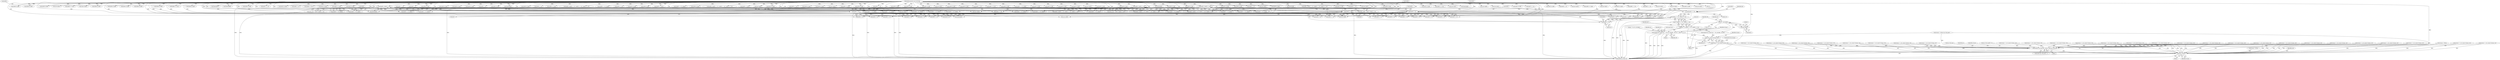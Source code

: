digraph "0_radare2_f41e941341e44aa86edd4483c4487ec09a074257@API" {
"1000648" [label="(Call,snprintf (str, sizeof (str), \" v%i:v%i, 0x%08x\", vA, vA + 1, vB))"];
"1000619" [label="(Call,vA = (int) buf[1])"];
"1000621" [label="(Call,(int) buf[1])"];
"1000125" [label="(MethodParameterIn,const ut8 *buf)"];
"1000626" [label="(Call,vB = 0 | (buf[2] << 16) | (buf[3] << 24))"];
"1000628" [label="(Call,0 | (buf[2] << 16) | (buf[3] << 24))"];
"1000630" [label="(Call,(buf[2] << 16) | (buf[3] << 24))"];
"1000631" [label="(Call,buf[2] << 16)"];
"1000238" [label="(Call,buf[2] | (buf[3] << 8))"];
"1000242" [label="(Call,buf[3] << 8)"];
"1000179" [label="(Call,buf[2] | (buf[3] << 8))"];
"1000183" [label="(Call,buf[3] << 8)"];
"1000276" [label="(Call,buf[2] | (buf[3] << 8))"];
"1000280" [label="(Call,buf[3] << 8)"];
"1000636" [label="(Call,buf[3] << 24)"];
"1000669" [label="(Call,r_str_concat (strasm, str))"];
"1000667" [label="(Call,strasm = r_str_concat (strasm, str))"];
"1002026" [label="(Call,strncpy (op->buf_asm, strasm, sizeof (op->buf_asm) - 1))"];
"1002088" [label="(Call,free (strasm))"];
"1001284" [label="(Call,buf[4] & 0xf0)"];
"1001296" [label="(Call,buf[5] & 0xf0)"];
"1001564" [label="(Call,buf[3] << 8)"];
"1000242" [label="(Call,buf[3] << 8)"];
"1001867" [label="(Call,buf[4] & 0xf0)"];
"1001700" [label="(Call,(int) buf[1])"];
"1001728" [label="(Call,buf[0] == 0x25)"];
"1000243" [label="(Call,buf[3])"];
"1000862" [label="(Call,(char) buf[1])"];
"1001256" [label="(Call,buf[4] & 0x0f)"];
"1000930" [label="(Call,buf[3] << 8)"];
"1001098" [label="(Call,buf[5] & 0x0f)"];
"1000652" [label="(Literal,\" v%i:v%i, 0x%08x\")"];
"1002027" [label="(Call,op->buf_asm)"];
"1000498" [label="(Call,buf[1] & 0x0f)"];
"1000277" [label="(Call,buf[2])"];
"1000671" [label="(Identifier,str)"];
"1001120" [label="(Call,buf[5] & 0x0f)"];
"1002025" [label="(Block,)"];
"1001040" [label="(Call,buf[3] << 8)"];
"1001333" [label="(Call,(buf[3] << 8) | buf[2])"];
"1001334" [label="(Call,buf[3] << 8)"];
"1001918" [label="(Call,buf[4] & 0xf0)"];
"1000636" [label="(Call,buf[3] << 24)"];
"1000839" [label="(Call,buf[3] << 8)"];
"1001371" [label="(Call,buf[0] == 0x1c)"];
"1001459" [label="(Call,(buf[3]<<8) | buf[2])"];
"1001069" [label="(Call,buf[4] & 0x0f)"];
"1001214" [label="(Call,buf[3] << 8)"];
"1002092" [label="(MethodReturn,static int)"];
"1000724" [label="(Call,(llint)buf[7])"];
"1001667" [label="(Call,buf[2] << 24)"];
"1000732" [label="(Call,(llint)buf[8])"];
"1001563" [label="(Call,(buf[3] << 8) | buf[2])"];
"1001873" [label="(Call,buf[5] & 0x0f)"];
"1001510" [label="(Call,(buf[3] << 8) | buf[2])"];
"1000635" [label="(Literal,16)"];
"1000304" [label="(Call,buf[7] << 24)"];
"1000905" [label="(Call,buf[3] << 8 | buf[2])"];
"1001443" [label="(Call,buf[1] & 0x0f)"];
"1001175" [label="(Call,buf[5] << 8)"];
"1000867" [label="(Call,strasm = r_str_concat (strasm, str))"];
"1000982" [label="(Call,strasm = r_str_concat (strasm, str))"];
"1000587" [label="(Call,buf[0] == 0x17)"];
"1000822" [label="(Call,buf[1] & 0x0f)"];
"1000946" [label="(Call,strasm = r_str_concat (strasm, str))"];
"1000179" [label="(Call,buf[2] | (buf[3] << 8))"];
"1001952" [label="(Call,buf[0] == 0x24)"];
"1000647" [label="(Block,)"];
"1001810" [label="(Call,buf[1] & 0xf0)"];
"1000447" [label="(Call,buf[3] << 8)"];
"1000669" [label="(Call,r_str_concat (strasm, str))"];
"1000906" [label="(Call,buf[3] << 8)"];
"1000887" [label="(Call,strasm = r_str_concat (strasm, str))"];
"1000581" [label="(Call,buf[5] << 24)"];
"1000236" [label="(Call,array_size = buf[2] | (buf[3] << 8))"];
"1001656" [label="(Call,buf[4] << 8)"];
"1001895" [label="(Call,buf[5] & 0x0f)"];
"1000685" [label="(Call,(llint)buf[2])"];
"1001245" [label="(Call,buf[4] & 0xf0)"];
"1001268" [label="(Call,buf[5] & 0x0f)"];
"1001239" [label="(Call,buf[4] & 0x0f)"];
"1001719" [label="(Call,buf[5] << 8)"];
"1001434" [label="(Call,strasm = r_str_concat (strasm, str))"];
"1000637" [label="(Call,buf[3])"];
"1001451" [label="(Call,buf[1] & 0xf0)"];
"1000649" [label="(Identifier,str)"];
"1000700" [label="(Call,(llint)buf[4])"];
"1000177" [label="(Call,array_size = buf[2] | (buf[3] << 8))"];
"1000446" [label="(Call,(buf[3] << 8) | buf[2])"];
"1002089" [label="(Identifier,strasm)"];
"1001844" [label="(Call,buf[4] & 0x0f)"];
"1001021" [label="(Call,strasm = r_str_concat (strasm, str))"];
"1001633" [label="(Call,strasm = r_str_concat (strasm, str))"];
"1000653" [label="(Identifier,vA)"];
"1000458" [label="(Call,buf[5] << 8)"];
"1001460" [label="(Call,buf[3]<<8)"];
"1001377" [label="(Call,buf[0] == 0x1f)"];
"1000340" [label="(Call,strasm = NULL)"];
"1001651" [label="(Call,buf[5] | (buf[4] << 8) | (buf[3] << 16) | (buf[2] << 24))"];
"1000626" [label="(Call,vB = 0 | (buf[2] << 16) | (buf[3] << 24))"];
"1000650" [label="(Call,sizeof (str))"];
"1000457" [label="(Call,(buf[5] << 8) | buf[4])"];
"1000672" [label="(ControlStructure,break;)"];
"1001011" [label="(Call,buf[4] << 16)"];
"1000631" [label="(Call,buf[2] << 16)"];
"1000955" [label="(Call,buf[1] & 0x0f)"];
"1001092" [label="(Call,buf[4] & 0xf0)"];
"1000853" [label="(Call,strasm = r_str_concat (strasm, str))"];
"1000489" [label="(Call,strasm = r_str_concat (strasm, str))"];
"1002040" [label="(Identifier,op)"];
"1001798" [label="(Call,strasm = r_str_concat (strasm, str))"];
"1001579" [label="(Call,buf[0] == 0x23)"];
"1001494" [label="(Call,strasm = r_str_concat (strasm, str))"];
"1000423" [label="(Call,(buf[3] << 8) | buf[2])"];
"1000925" [label="(Call,buf[2] | (buf[3] << 8) | (buf[4] << 16) | (buf[5] << 24))"];
"1000407" [label="(Call,strasm = r_str_concat (strasm, str))"];
"1000619" [label="(Call,vA = (int) buf[1])"];
"1001174" [label="(Call,(buf[5] << 8) | buf[4])"];
"1001912" [label="(Call,buf[4] & 0x0f)"];
"1000288" [label="(Call,buf[4] | (buf[5] << 8) | (buf[6] << 16) | (buf[7] << 24))"];
"1000642" [label="(Call,buf[0] == 0x19)"];
"1000644" [label="(Identifier,buf)"];
"1000558" [label="(Call,(int) buf[1])"];
"1000830" [label="(Call,buf[1] & 0xf0)"];
"1001662" [label="(Call,buf[3] << 16)"];
"1000670" [label="(Identifier,strasm)"];
"1000802" [label="(Call,(int) buf[3])"];
"1000941" [label="(Call,buf[5] << 24)"];
"1001889" [label="(Call,buf[4] & 0xf0)"];
"1001924" [label="(Call,buf[5] & 0x0f)"];
"1000914" [label="(Call,strasm = r_str_concat (strasm, str))"];
"1002091" [label="(Identifier,size)"];
"1000648" [label="(Call,snprintf (str, sizeof (str), \" v%i:v%i, 0x%08x\", vA, vA + 1, vB))"];
"1001642" [label="(Call,(int) buf[1])"];
"1001574" [label="(Call,buf[0] == 0x20)"];
"1001108" [label="(Call,buf[4] & 0x0f)"];
"1000779" [label="(Call,strasm = r_str_concat (strasm, str))"];
"1000973" [label="(Call,buf[3] << 8 | buf[2])"];
"1000437" [label="(Call,strasm = r_str_concat (strasm, str))"];
"1000936" [label="(Call,buf[4] << 16)"];
"1001818" [label="(Call,(buf[3] << 8) | buf[2])"];
"1000281" [label="(Call,buf[3])"];
"1002030" [label="(Identifier,strasm)"];
"1001114" [label="(Call,buf[4] & 0xf0)"];
"1000813" [label="(Call,strasm = r_str_concat (strasm, str))"];
"1001193" [label="(Call,strasm = r_str_concat (strasm, str))"];
"1001163" [label="(Call,(buf[3] << 8) | buf[2])"];
"1000629" [label="(Literal,0)"];
"1000517" [label="(Call,strasm = r_str_concat (strasm, str))"];
"1001691" [label="(Call,strasm = r_str_concat (strasm, str))"];
"1000155" [label="(Call,op->buf_asm[0] = 0)"];
"1001262" [label="(Call,buf[4] & 0xf0)"];
"1000761" [label="(Call,(int) buf[2])"];
"1002017" [label="(Call,strasm = NULL)"];
"1000963" [label="(Call,buf[1] & 0xf0)"];
"1000535" [label="(Call,(buf[3] << 8) | buf[2])"];
"1002031" [label="(Call,sizeof (op->buf_asm) - 1)"];
"1001146" [label="(Call,strasm = r_str_concat (strasm, str))"];
"1000480" [label="(Call,(int) buf[1])"];
"1001278" [label="(Call,buf[4] & 0x0f)"];
"1000536" [label="(Call,buf[3] << 8)"];
"1001075" [label="(Call,buf[4] & 0xf0)"];
"1000299" [label="(Call,buf[6] << 16)"];
"1000621" [label="(Call,(int) buf[1])"];
"1000183" [label="(Call,buf[3] << 8)"];
"1000795" [label="(Call,(int) buf[2])"];
"1001382" [label="(Call,buf[0] == 0x22)"];
"1001229" [label="(Call,buf[4] & 0x0f)"];
"1001718" [label="(Call,(buf[5] << 8) | buf[4])"];
"1000549" [label="(Call,strasm = r_str_concat (strasm, str))"];
"1000127" [label="(Block,)"];
"1000623" [label="(Call,buf[1])"];
"1001205" [label="(Call,buf[1] & 0xf0)"];
"1001930" [label="(Call,buf[5] & 0xf0)"];
"1000692" [label="(Call,(llint)buf[3])"];
"1001883" [label="(Call,buf[4] & 0x0f)"];
"1001547" [label="(Call,buf[1] & 0x0f)"];
"1000896" [label="(Call,(int) buf[1])"];
"1000274" [label="(Call,elem_width = buf[2] | (buf[3] << 8))"];
"1000280" [label="(Call,buf[3] << 8)"];
"1001290" [label="(Call,buf[5] & 0x0f)"];
"1000974" [label="(Call,buf[3] << 8)"];
"1000768" [label="(Call,(int) buf[3])"];
"1000276" [label="(Call,buf[2] | (buf[3] << 8))"];
"1000657" [label="(Identifier,vB)"];
"1001086" [label="(Call,buf[4] & 0x0f)"];
"1001511" [label="(Call,buf[3] << 8)"];
"1000838" [label="(Call,(buf[3] << 8) | buf[2])"];
"1001317" [label="(Call,strasm = r_str_concat (strasm, str))"];
"1000708" [label="(Call,(llint)buf[5])"];
"1001850" [label="(Call,buf[4] & 0xf0)"];
"1000745" [label="(Call,strasm = r_str_concat (strasm, str))"];
"1000612" [label="(Call,strasm = r_str_concat (strasm, str))"];
"1001164" [label="(Call,buf[3] << 8)"];
"1000667" [label="(Call,strasm = r_str_concat (strasm, str))"];
"1001126" [label="(Call,buf[5] & 0xf0)"];
"1001708" [label="(Call,buf[3] << 8)"];
"1001819" [label="(Call,buf[3] << 8)"];
"1001538" [label="(Call,strasm = r_str_concat (strasm, str))"];
"1000388" [label="(Call,buf[1] & 0x0f)"];
"1001834" [label="(Call,buf[4] & 0x0f)"];
"1000382" [label="(Block,)"];
"1002026" [label="(Call,strncpy (op->buf_asm, strasm, sizeof (op->buf_asm) - 1))"];
"1000196" [label="(Call,buf[5] << 8)"];
"1002000" [label="(Call,strasm = r_str_concat (strasm, str))"];
"1000526" [label="(Call,(int) buf[1])"];
"1001059" [label="(Call,buf[4] & 0x0f)"];
"1000570" [label="(Call,buf[3] << 8)"];
"1000739" [label="(Call,(llint)buf[9])"];
"1000246" [label="(Literal,8)"];
"1000191" [label="(Call,buf[4] | (buf[5] << 8) | (buf[6] << 16) | (buf[7] << 24))"];
"1001555" [label="(Call,buf[1] & 0xf0)"];
"1000424" [label="(Call,buf[3] << 8)"];
"1000576" [label="(Call,buf[4] << 16)"];
"1000627" [label="(Identifier,vB)"];
"1000416" [label="(Call,(int) buf[1])"];
"1001861" [label="(Call,buf[4] & 0x0f)"];
"1000628" [label="(Call,0 | (buf[2] << 16) | (buf[3] << 24))"];
"1000180" [label="(Call,buf[2])"];
"1000660" [label="(Call,snprintf (str, sizeof (str), \" v%i, 0x%08x\", vA, vB))"];
"1000565" [label="(Call,buf[2] | (buf[3] << 8) | (buf[4] << 16) | (buf[5] << 24))"];
"1001032" [label="(Call,buf[1] & 0x0f)"];
"1001343" [label="(Call,buf[0] == 0x1a)"];
"1000284" [label="(Literal,8)"];
"1001156" [label="(Call,(int) buf[1])"];
"1000184" [label="(Call,buf[3])"];
"1000471" [label="(Call,strasm = r_str_concat (strasm, str))"];
"1000716" [label="(Call,(llint)buf[6])"];
"1001005" [label="(Call,buf[3] << 8)"];
"1000138" [label="(Call,(int) buf[0])"];
"1000754" [label="(Call,(int) buf[1])"];
"1000879" [label="(Call,buf[3] << 8)"];
"1000396" [label="(Call,buf[1] & 0xf0)"];
"1000207" [label="(Call,buf[7] << 24)"];
"1000878" [label="(Call,buf[3] << 8 | buf[2])"];
"1001039" [label="(Call,(buf[3] << 8) | buf[2])"];
"1000125" [label="(MethodParameterIn,const ut8 *buf)"];
"1000632" [label="(Call,buf[2])"];
"1000506" [label="(Call,buf[1] & 0xf0)"];
"1000293" [label="(Call,buf[5] << 8)"];
"1000991" [label="(Call,(int) buf[1])"];
"1000630" [label="(Call,(buf[2] << 16) | (buf[3] << 24))"];
"1000638" [label="(Identifier,buf)"];
"1000187" [label="(Literal,8)"];
"1000163" [label="(Call,buf[0] == 0x00)"];
"1000676" [label="(Call,(int) buf[1])"];
"1001707" [label="(Call,(buf[3] << 8) | buf[2])"];
"1001936" [label="(Call,buf[1] & 0x0f)"];
"1000202" [label="(Call,buf[6] << 16)"];
"1001000" [label="(Call,buf[2] | (buf[3] << 8) | (buf[4] << 16) | (buf[5] << 24))"];
"1001016" [label="(Call,buf[5] << 24)"];
"1000620" [label="(Identifier,vA)"];
"1000238" [label="(Call,buf[2] | (buf[3] << 8))"];
"1000788" [label="(Call,(int) buf[1])"];
"1000654" [label="(Call,vA + 1)"];
"1001213" [label="(Call,(buf[3] << 8) | buf[2])"];
"1001326" [label="(Call,(int) buf[1])"];
"1001901" [label="(Call,buf[5] & 0xf0)"];
"1000640" [label="(Literal,24)"];
"1002088" [label="(Call,free (strasm))"];
"1000668" [label="(Identifier,strasm)"];
"1000363" [label="(Call,strasm = strdup (op->buf_asm))"];
"1000239" [label="(Call,buf[2])"];
"1001503" [label="(Call,(int) buf[1])"];
"1000648" -> "1000647"  [label="AST: "];
"1000648" -> "1000657"  [label="CFG: "];
"1000649" -> "1000648"  [label="AST: "];
"1000650" -> "1000648"  [label="AST: "];
"1000652" -> "1000648"  [label="AST: "];
"1000653" -> "1000648"  [label="AST: "];
"1000654" -> "1000648"  [label="AST: "];
"1000657" -> "1000648"  [label="AST: "];
"1000668" -> "1000648"  [label="CFG: "];
"1000648" -> "1002092"  [label="DDG: "];
"1000648" -> "1002092"  [label="DDG: "];
"1000648" -> "1002092"  [label="DDG: "];
"1000648" -> "1002092"  [label="DDG: "];
"1000619" -> "1000648"  [label="DDG: "];
"1000626" -> "1000648"  [label="DDG: "];
"1000648" -> "1000669"  [label="DDG: "];
"1000619" -> "1000382"  [label="AST: "];
"1000619" -> "1000621"  [label="CFG: "];
"1000620" -> "1000619"  [label="AST: "];
"1000621" -> "1000619"  [label="AST: "];
"1000627" -> "1000619"  [label="CFG: "];
"1000619" -> "1002092"  [label="DDG: "];
"1000621" -> "1000619"  [label="DDG: "];
"1000619" -> "1000654"  [label="DDG: "];
"1000619" -> "1000660"  [label="DDG: "];
"1000621" -> "1000623"  [label="CFG: "];
"1000622" -> "1000621"  [label="AST: "];
"1000623" -> "1000621"  [label="AST: "];
"1000621" -> "1002092"  [label="DDG: "];
"1000125" -> "1000621"  [label="DDG: "];
"1000125" -> "1000122"  [label="AST: "];
"1000125" -> "1002092"  [label="DDG: "];
"1000125" -> "1000138"  [label="DDG: "];
"1000125" -> "1000163"  [label="DDG: "];
"1000125" -> "1000179"  [label="DDG: "];
"1000125" -> "1000183"  [label="DDG: "];
"1000125" -> "1000191"  [label="DDG: "];
"1000125" -> "1000196"  [label="DDG: "];
"1000125" -> "1000202"  [label="DDG: "];
"1000125" -> "1000207"  [label="DDG: "];
"1000125" -> "1000238"  [label="DDG: "];
"1000125" -> "1000242"  [label="DDG: "];
"1000125" -> "1000276"  [label="DDG: "];
"1000125" -> "1000280"  [label="DDG: "];
"1000125" -> "1000288"  [label="DDG: "];
"1000125" -> "1000293"  [label="DDG: "];
"1000125" -> "1000299"  [label="DDG: "];
"1000125" -> "1000304"  [label="DDG: "];
"1000125" -> "1000388"  [label="DDG: "];
"1000125" -> "1000396"  [label="DDG: "];
"1000125" -> "1000416"  [label="DDG: "];
"1000125" -> "1000424"  [label="DDG: "];
"1000125" -> "1000423"  [label="DDG: "];
"1000125" -> "1000447"  [label="DDG: "];
"1000125" -> "1000446"  [label="DDG: "];
"1000125" -> "1000458"  [label="DDG: "];
"1000125" -> "1000457"  [label="DDG: "];
"1000125" -> "1000480"  [label="DDG: "];
"1000125" -> "1000498"  [label="DDG: "];
"1000125" -> "1000506"  [label="DDG: "];
"1000125" -> "1000526"  [label="DDG: "];
"1000125" -> "1000536"  [label="DDG: "];
"1000125" -> "1000535"  [label="DDG: "];
"1000125" -> "1000558"  [label="DDG: "];
"1000125" -> "1000565"  [label="DDG: "];
"1000125" -> "1000570"  [label="DDG: "];
"1000125" -> "1000576"  [label="DDG: "];
"1000125" -> "1000581"  [label="DDG: "];
"1000125" -> "1000587"  [label="DDG: "];
"1000125" -> "1000631"  [label="DDG: "];
"1000125" -> "1000636"  [label="DDG: "];
"1000125" -> "1000642"  [label="DDG: "];
"1000125" -> "1000676"  [label="DDG: "];
"1000125" -> "1000685"  [label="DDG: "];
"1000125" -> "1000692"  [label="DDG: "];
"1000125" -> "1000700"  [label="DDG: "];
"1000125" -> "1000708"  [label="DDG: "];
"1000125" -> "1000716"  [label="DDG: "];
"1000125" -> "1000724"  [label="DDG: "];
"1000125" -> "1000732"  [label="DDG: "];
"1000125" -> "1000739"  [label="DDG: "];
"1000125" -> "1000754"  [label="DDG: "];
"1000125" -> "1000761"  [label="DDG: "];
"1000125" -> "1000768"  [label="DDG: "];
"1000125" -> "1000788"  [label="DDG: "];
"1000125" -> "1000795"  [label="DDG: "];
"1000125" -> "1000802"  [label="DDG: "];
"1000125" -> "1000822"  [label="DDG: "];
"1000125" -> "1000830"  [label="DDG: "];
"1000125" -> "1000839"  [label="DDG: "];
"1000125" -> "1000838"  [label="DDG: "];
"1000125" -> "1000862"  [label="DDG: "];
"1000125" -> "1000879"  [label="DDG: "];
"1000125" -> "1000878"  [label="DDG: "];
"1000125" -> "1000896"  [label="DDG: "];
"1000125" -> "1000906"  [label="DDG: "];
"1000125" -> "1000905"  [label="DDG: "];
"1000125" -> "1000925"  [label="DDG: "];
"1000125" -> "1000930"  [label="DDG: "];
"1000125" -> "1000936"  [label="DDG: "];
"1000125" -> "1000941"  [label="DDG: "];
"1000125" -> "1000955"  [label="DDG: "];
"1000125" -> "1000963"  [label="DDG: "];
"1000125" -> "1000974"  [label="DDG: "];
"1000125" -> "1000973"  [label="DDG: "];
"1000125" -> "1000991"  [label="DDG: "];
"1000125" -> "1001000"  [label="DDG: "];
"1000125" -> "1001005"  [label="DDG: "];
"1000125" -> "1001011"  [label="DDG: "];
"1000125" -> "1001016"  [label="DDG: "];
"1000125" -> "1001032"  [label="DDG: "];
"1000125" -> "1001040"  [label="DDG: "];
"1000125" -> "1001039"  [label="DDG: "];
"1000125" -> "1001059"  [label="DDG: "];
"1000125" -> "1001069"  [label="DDG: "];
"1000125" -> "1001075"  [label="DDG: "];
"1000125" -> "1001086"  [label="DDG: "];
"1000125" -> "1001092"  [label="DDG: "];
"1000125" -> "1001098"  [label="DDG: "];
"1000125" -> "1001108"  [label="DDG: "];
"1000125" -> "1001114"  [label="DDG: "];
"1000125" -> "1001120"  [label="DDG: "];
"1000125" -> "1001126"  [label="DDG: "];
"1000125" -> "1001156"  [label="DDG: "];
"1000125" -> "1001164"  [label="DDG: "];
"1000125" -> "1001163"  [label="DDG: "];
"1000125" -> "1001175"  [label="DDG: "];
"1000125" -> "1001174"  [label="DDG: "];
"1000125" -> "1001205"  [label="DDG: "];
"1000125" -> "1001214"  [label="DDG: "];
"1000125" -> "1001213"  [label="DDG: "];
"1000125" -> "1001229"  [label="DDG: "];
"1000125" -> "1001239"  [label="DDG: "];
"1000125" -> "1001245"  [label="DDG: "];
"1000125" -> "1001256"  [label="DDG: "];
"1000125" -> "1001262"  [label="DDG: "];
"1000125" -> "1001268"  [label="DDG: "];
"1000125" -> "1001278"  [label="DDG: "];
"1000125" -> "1001284"  [label="DDG: "];
"1000125" -> "1001290"  [label="DDG: "];
"1000125" -> "1001296"  [label="DDG: "];
"1000125" -> "1001326"  [label="DDG: "];
"1000125" -> "1001334"  [label="DDG: "];
"1000125" -> "1001333"  [label="DDG: "];
"1000125" -> "1001343"  [label="DDG: "];
"1000125" -> "1001371"  [label="DDG: "];
"1000125" -> "1001377"  [label="DDG: "];
"1000125" -> "1001382"  [label="DDG: "];
"1000125" -> "1001443"  [label="DDG: "];
"1000125" -> "1001451"  [label="DDG: "];
"1000125" -> "1001460"  [label="DDG: "];
"1000125" -> "1001459"  [label="DDG: "];
"1000125" -> "1001503"  [label="DDG: "];
"1000125" -> "1001511"  [label="DDG: "];
"1000125" -> "1001510"  [label="DDG: "];
"1000125" -> "1001547"  [label="DDG: "];
"1000125" -> "1001555"  [label="DDG: "];
"1000125" -> "1001564"  [label="DDG: "];
"1000125" -> "1001563"  [label="DDG: "];
"1000125" -> "1001574"  [label="DDG: "];
"1000125" -> "1001579"  [label="DDG: "];
"1000125" -> "1001642"  [label="DDG: "];
"1000125" -> "1001651"  [label="DDG: "];
"1000125" -> "1001656"  [label="DDG: "];
"1000125" -> "1001662"  [label="DDG: "];
"1000125" -> "1001667"  [label="DDG: "];
"1000125" -> "1001700"  [label="DDG: "];
"1000125" -> "1001708"  [label="DDG: "];
"1000125" -> "1001707"  [label="DDG: "];
"1000125" -> "1001719"  [label="DDG: "];
"1000125" -> "1001718"  [label="DDG: "];
"1000125" -> "1001728"  [label="DDG: "];
"1000125" -> "1001810"  [label="DDG: "];
"1000125" -> "1001819"  [label="DDG: "];
"1000125" -> "1001818"  [label="DDG: "];
"1000125" -> "1001834"  [label="DDG: "];
"1000125" -> "1001844"  [label="DDG: "];
"1000125" -> "1001850"  [label="DDG: "];
"1000125" -> "1001861"  [label="DDG: "];
"1000125" -> "1001867"  [label="DDG: "];
"1000125" -> "1001873"  [label="DDG: "];
"1000125" -> "1001883"  [label="DDG: "];
"1000125" -> "1001889"  [label="DDG: "];
"1000125" -> "1001895"  [label="DDG: "];
"1000125" -> "1001901"  [label="DDG: "];
"1000125" -> "1001912"  [label="DDG: "];
"1000125" -> "1001918"  [label="DDG: "];
"1000125" -> "1001924"  [label="DDG: "];
"1000125" -> "1001930"  [label="DDG: "];
"1000125" -> "1001936"  [label="DDG: "];
"1000125" -> "1001952"  [label="DDG: "];
"1000626" -> "1000382"  [label="AST: "];
"1000626" -> "1000628"  [label="CFG: "];
"1000627" -> "1000626"  [label="AST: "];
"1000628" -> "1000626"  [label="AST: "];
"1000644" -> "1000626"  [label="CFG: "];
"1000626" -> "1002092"  [label="DDG: "];
"1000628" -> "1000626"  [label="DDG: "];
"1000628" -> "1000626"  [label="DDG: "];
"1000626" -> "1000660"  [label="DDG: "];
"1000628" -> "1000630"  [label="CFG: "];
"1000629" -> "1000628"  [label="AST: "];
"1000630" -> "1000628"  [label="AST: "];
"1000628" -> "1002092"  [label="DDG: "];
"1000630" -> "1000628"  [label="DDG: "];
"1000630" -> "1000628"  [label="DDG: "];
"1000630" -> "1000636"  [label="CFG: "];
"1000631" -> "1000630"  [label="AST: "];
"1000636" -> "1000630"  [label="AST: "];
"1000630" -> "1002092"  [label="DDG: "];
"1000630" -> "1002092"  [label="DDG: "];
"1000631" -> "1000630"  [label="DDG: "];
"1000631" -> "1000630"  [label="DDG: "];
"1000636" -> "1000630"  [label="DDG: "];
"1000636" -> "1000630"  [label="DDG: "];
"1000631" -> "1000635"  [label="CFG: "];
"1000632" -> "1000631"  [label="AST: "];
"1000635" -> "1000631"  [label="AST: "];
"1000638" -> "1000631"  [label="CFG: "];
"1000631" -> "1002092"  [label="DDG: "];
"1000238" -> "1000631"  [label="DDG: "];
"1000179" -> "1000631"  [label="DDG: "];
"1000276" -> "1000631"  [label="DDG: "];
"1000238" -> "1000236"  [label="AST: "];
"1000238" -> "1000242"  [label="CFG: "];
"1000239" -> "1000238"  [label="AST: "];
"1000242" -> "1000238"  [label="AST: "];
"1000236" -> "1000238"  [label="CFG: "];
"1000238" -> "1002092"  [label="DDG: "];
"1000238" -> "1002092"  [label="DDG: "];
"1000238" -> "1000236"  [label="DDG: "];
"1000238" -> "1000236"  [label="DDG: "];
"1000242" -> "1000238"  [label="DDG: "];
"1000242" -> "1000238"  [label="DDG: "];
"1000238" -> "1000423"  [label="DDG: "];
"1000238" -> "1000446"  [label="DDG: "];
"1000238" -> "1000535"  [label="DDG: "];
"1000238" -> "1000565"  [label="DDG: "];
"1000238" -> "1000685"  [label="DDG: "];
"1000238" -> "1000761"  [label="DDG: "];
"1000238" -> "1000795"  [label="DDG: "];
"1000238" -> "1000838"  [label="DDG: "];
"1000238" -> "1000878"  [label="DDG: "];
"1000238" -> "1000905"  [label="DDG: "];
"1000238" -> "1000925"  [label="DDG: "];
"1000238" -> "1000973"  [label="DDG: "];
"1000238" -> "1001000"  [label="DDG: "];
"1000238" -> "1001039"  [label="DDG: "];
"1000238" -> "1001163"  [label="DDG: "];
"1000238" -> "1001213"  [label="DDG: "];
"1000238" -> "1001333"  [label="DDG: "];
"1000238" -> "1001459"  [label="DDG: "];
"1000238" -> "1001510"  [label="DDG: "];
"1000238" -> "1001563"  [label="DDG: "];
"1000238" -> "1001667"  [label="DDG: "];
"1000238" -> "1001707"  [label="DDG: "];
"1000238" -> "1001818"  [label="DDG: "];
"1000242" -> "1000246"  [label="CFG: "];
"1000243" -> "1000242"  [label="AST: "];
"1000246" -> "1000242"  [label="AST: "];
"1000242" -> "1002092"  [label="DDG: "];
"1000242" -> "1000424"  [label="DDG: "];
"1000242" -> "1000447"  [label="DDG: "];
"1000242" -> "1000536"  [label="DDG: "];
"1000242" -> "1000570"  [label="DDG: "];
"1000242" -> "1000636"  [label="DDG: "];
"1000242" -> "1000692"  [label="DDG: "];
"1000242" -> "1000768"  [label="DDG: "];
"1000242" -> "1000802"  [label="DDG: "];
"1000242" -> "1000839"  [label="DDG: "];
"1000242" -> "1000879"  [label="DDG: "];
"1000242" -> "1000906"  [label="DDG: "];
"1000242" -> "1000930"  [label="DDG: "];
"1000242" -> "1000974"  [label="DDG: "];
"1000242" -> "1001005"  [label="DDG: "];
"1000242" -> "1001040"  [label="DDG: "];
"1000242" -> "1001164"  [label="DDG: "];
"1000242" -> "1001214"  [label="DDG: "];
"1000242" -> "1001334"  [label="DDG: "];
"1000242" -> "1001460"  [label="DDG: "];
"1000242" -> "1001511"  [label="DDG: "];
"1000242" -> "1001564"  [label="DDG: "];
"1000242" -> "1001662"  [label="DDG: "];
"1000242" -> "1001708"  [label="DDG: "];
"1000242" -> "1001819"  [label="DDG: "];
"1000179" -> "1000177"  [label="AST: "];
"1000179" -> "1000183"  [label="CFG: "];
"1000180" -> "1000179"  [label="AST: "];
"1000183" -> "1000179"  [label="AST: "];
"1000177" -> "1000179"  [label="CFG: "];
"1000179" -> "1002092"  [label="DDG: "];
"1000179" -> "1002092"  [label="DDG: "];
"1000179" -> "1000177"  [label="DDG: "];
"1000179" -> "1000177"  [label="DDG: "];
"1000183" -> "1000179"  [label="DDG: "];
"1000183" -> "1000179"  [label="DDG: "];
"1000179" -> "1000423"  [label="DDG: "];
"1000179" -> "1000446"  [label="DDG: "];
"1000179" -> "1000535"  [label="DDG: "];
"1000179" -> "1000565"  [label="DDG: "];
"1000179" -> "1000685"  [label="DDG: "];
"1000179" -> "1000761"  [label="DDG: "];
"1000179" -> "1000795"  [label="DDG: "];
"1000179" -> "1000838"  [label="DDG: "];
"1000179" -> "1000878"  [label="DDG: "];
"1000179" -> "1000905"  [label="DDG: "];
"1000179" -> "1000925"  [label="DDG: "];
"1000179" -> "1000973"  [label="DDG: "];
"1000179" -> "1001000"  [label="DDG: "];
"1000179" -> "1001039"  [label="DDG: "];
"1000179" -> "1001163"  [label="DDG: "];
"1000179" -> "1001213"  [label="DDG: "];
"1000179" -> "1001333"  [label="DDG: "];
"1000179" -> "1001459"  [label="DDG: "];
"1000179" -> "1001510"  [label="DDG: "];
"1000179" -> "1001563"  [label="DDG: "];
"1000179" -> "1001667"  [label="DDG: "];
"1000179" -> "1001707"  [label="DDG: "];
"1000179" -> "1001818"  [label="DDG: "];
"1000183" -> "1000187"  [label="CFG: "];
"1000184" -> "1000183"  [label="AST: "];
"1000187" -> "1000183"  [label="AST: "];
"1000183" -> "1002092"  [label="DDG: "];
"1000183" -> "1000424"  [label="DDG: "];
"1000183" -> "1000447"  [label="DDG: "];
"1000183" -> "1000536"  [label="DDG: "];
"1000183" -> "1000570"  [label="DDG: "];
"1000183" -> "1000636"  [label="DDG: "];
"1000183" -> "1000692"  [label="DDG: "];
"1000183" -> "1000768"  [label="DDG: "];
"1000183" -> "1000802"  [label="DDG: "];
"1000183" -> "1000839"  [label="DDG: "];
"1000183" -> "1000879"  [label="DDG: "];
"1000183" -> "1000906"  [label="DDG: "];
"1000183" -> "1000930"  [label="DDG: "];
"1000183" -> "1000974"  [label="DDG: "];
"1000183" -> "1001005"  [label="DDG: "];
"1000183" -> "1001040"  [label="DDG: "];
"1000183" -> "1001164"  [label="DDG: "];
"1000183" -> "1001214"  [label="DDG: "];
"1000183" -> "1001334"  [label="DDG: "];
"1000183" -> "1001460"  [label="DDG: "];
"1000183" -> "1001511"  [label="DDG: "];
"1000183" -> "1001564"  [label="DDG: "];
"1000183" -> "1001662"  [label="DDG: "];
"1000183" -> "1001708"  [label="DDG: "];
"1000183" -> "1001819"  [label="DDG: "];
"1000276" -> "1000274"  [label="AST: "];
"1000276" -> "1000280"  [label="CFG: "];
"1000277" -> "1000276"  [label="AST: "];
"1000280" -> "1000276"  [label="AST: "];
"1000274" -> "1000276"  [label="CFG: "];
"1000276" -> "1002092"  [label="DDG: "];
"1000276" -> "1002092"  [label="DDG: "];
"1000276" -> "1000274"  [label="DDG: "];
"1000276" -> "1000274"  [label="DDG: "];
"1000280" -> "1000276"  [label="DDG: "];
"1000280" -> "1000276"  [label="DDG: "];
"1000276" -> "1000423"  [label="DDG: "];
"1000276" -> "1000446"  [label="DDG: "];
"1000276" -> "1000535"  [label="DDG: "];
"1000276" -> "1000565"  [label="DDG: "];
"1000276" -> "1000685"  [label="DDG: "];
"1000276" -> "1000761"  [label="DDG: "];
"1000276" -> "1000795"  [label="DDG: "];
"1000276" -> "1000838"  [label="DDG: "];
"1000276" -> "1000878"  [label="DDG: "];
"1000276" -> "1000905"  [label="DDG: "];
"1000276" -> "1000925"  [label="DDG: "];
"1000276" -> "1000973"  [label="DDG: "];
"1000276" -> "1001000"  [label="DDG: "];
"1000276" -> "1001039"  [label="DDG: "];
"1000276" -> "1001163"  [label="DDG: "];
"1000276" -> "1001213"  [label="DDG: "];
"1000276" -> "1001333"  [label="DDG: "];
"1000276" -> "1001459"  [label="DDG: "];
"1000276" -> "1001510"  [label="DDG: "];
"1000276" -> "1001563"  [label="DDG: "];
"1000276" -> "1001667"  [label="DDG: "];
"1000276" -> "1001707"  [label="DDG: "];
"1000276" -> "1001818"  [label="DDG: "];
"1000280" -> "1000284"  [label="CFG: "];
"1000281" -> "1000280"  [label="AST: "];
"1000284" -> "1000280"  [label="AST: "];
"1000280" -> "1002092"  [label="DDG: "];
"1000280" -> "1000424"  [label="DDG: "];
"1000280" -> "1000447"  [label="DDG: "];
"1000280" -> "1000536"  [label="DDG: "];
"1000280" -> "1000570"  [label="DDG: "];
"1000280" -> "1000636"  [label="DDG: "];
"1000280" -> "1000692"  [label="DDG: "];
"1000280" -> "1000768"  [label="DDG: "];
"1000280" -> "1000802"  [label="DDG: "];
"1000280" -> "1000839"  [label="DDG: "];
"1000280" -> "1000879"  [label="DDG: "];
"1000280" -> "1000906"  [label="DDG: "];
"1000280" -> "1000930"  [label="DDG: "];
"1000280" -> "1000974"  [label="DDG: "];
"1000280" -> "1001005"  [label="DDG: "];
"1000280" -> "1001040"  [label="DDG: "];
"1000280" -> "1001164"  [label="DDG: "];
"1000280" -> "1001214"  [label="DDG: "];
"1000280" -> "1001334"  [label="DDG: "];
"1000280" -> "1001460"  [label="DDG: "];
"1000280" -> "1001511"  [label="DDG: "];
"1000280" -> "1001564"  [label="DDG: "];
"1000280" -> "1001662"  [label="DDG: "];
"1000280" -> "1001708"  [label="DDG: "];
"1000280" -> "1001819"  [label="DDG: "];
"1000636" -> "1000640"  [label="CFG: "];
"1000637" -> "1000636"  [label="AST: "];
"1000640" -> "1000636"  [label="AST: "];
"1000636" -> "1002092"  [label="DDG: "];
"1000669" -> "1000667"  [label="AST: "];
"1000669" -> "1000671"  [label="CFG: "];
"1000670" -> "1000669"  [label="AST: "];
"1000671" -> "1000669"  [label="AST: "];
"1000667" -> "1000669"  [label="CFG: "];
"1000669" -> "1002092"  [label="DDG: "];
"1000669" -> "1000667"  [label="DDG: "];
"1000669" -> "1000667"  [label="DDG: "];
"1000363" -> "1000669"  [label="DDG: "];
"1000660" -> "1000669"  [label="DDG: "];
"1000667" -> "1000382"  [label="AST: "];
"1000668" -> "1000667"  [label="AST: "];
"1000672" -> "1000667"  [label="CFG: "];
"1000667" -> "1002092"  [label="DDG: "];
"1000667" -> "1002026"  [label="DDG: "];
"1000667" -> "1002088"  [label="DDG: "];
"1002026" -> "1002025"  [label="AST: "];
"1002026" -> "1002031"  [label="CFG: "];
"1002027" -> "1002026"  [label="AST: "];
"1002030" -> "1002026"  [label="AST: "];
"1002031" -> "1002026"  [label="AST: "];
"1002040" -> "1002026"  [label="CFG: "];
"1002026" -> "1002092"  [label="DDG: "];
"1000155" -> "1002026"  [label="DDG: "];
"1000779" -> "1002026"  [label="DDG: "];
"1001317" -> "1002026"  [label="DDG: "];
"1001494" -> "1002026"  [label="DDG: "];
"1000813" -> "1002026"  [label="DDG: "];
"1000517" -> "1002026"  [label="DDG: "];
"1001538" -> "1002026"  [label="DDG: "];
"1000853" -> "1002026"  [label="DDG: "];
"1001146" -> "1002026"  [label="DDG: "];
"1000914" -> "1002026"  [label="DDG: "];
"1001021" -> "1002026"  [label="DDG: "];
"1001193" -> "1002026"  [label="DDG: "];
"1000549" -> "1002026"  [label="DDG: "];
"1002017" -> "1002026"  [label="DDG: "];
"1000471" -> "1002026"  [label="DDG: "];
"1000612" -> "1002026"  [label="DDG: "];
"1000363" -> "1002026"  [label="DDG: "];
"1002000" -> "1002026"  [label="DDG: "];
"1001633" -> "1002026"  [label="DDG: "];
"1000407" -> "1002026"  [label="DDG: "];
"1000437" -> "1002026"  [label="DDG: "];
"1000745" -> "1002026"  [label="DDG: "];
"1001434" -> "1002026"  [label="DDG: "];
"1000982" -> "1002026"  [label="DDG: "];
"1000946" -> "1002026"  [label="DDG: "];
"1000887" -> "1002026"  [label="DDG: "];
"1000867" -> "1002026"  [label="DDG: "];
"1000489" -> "1002026"  [label="DDG: "];
"1001798" -> "1002026"  [label="DDG: "];
"1001691" -> "1002026"  [label="DDG: "];
"1002031" -> "1002026"  [label="DDG: "];
"1002026" -> "1002088"  [label="DDG: "];
"1002088" -> "1000127"  [label="AST: "];
"1002088" -> "1002089"  [label="CFG: "];
"1002089" -> "1002088"  [label="AST: "];
"1002091" -> "1002088"  [label="CFG: "];
"1002088" -> "1002092"  [label="DDG: "];
"1000779" -> "1002088"  [label="DDG: "];
"1001317" -> "1002088"  [label="DDG: "];
"1001494" -> "1002088"  [label="DDG: "];
"1000813" -> "1002088"  [label="DDG: "];
"1000517" -> "1002088"  [label="DDG: "];
"1001538" -> "1002088"  [label="DDG: "];
"1000853" -> "1002088"  [label="DDG: "];
"1001146" -> "1002088"  [label="DDG: "];
"1000914" -> "1002088"  [label="DDG: "];
"1001021" -> "1002088"  [label="DDG: "];
"1000549" -> "1002088"  [label="DDG: "];
"1002017" -> "1002088"  [label="DDG: "];
"1000471" -> "1002088"  [label="DDG: "];
"1000612" -> "1002088"  [label="DDG: "];
"1000363" -> "1002088"  [label="DDG: "];
"1002000" -> "1002088"  [label="DDG: "];
"1001633" -> "1002088"  [label="DDG: "];
"1000407" -> "1002088"  [label="DDG: "];
"1000437" -> "1002088"  [label="DDG: "];
"1000745" -> "1002088"  [label="DDG: "];
"1001434" -> "1002088"  [label="DDG: "];
"1000982" -> "1002088"  [label="DDG: "];
"1000946" -> "1002088"  [label="DDG: "];
"1000887" -> "1002088"  [label="DDG: "];
"1000867" -> "1002088"  [label="DDG: "];
"1000489" -> "1002088"  [label="DDG: "];
"1001798" -> "1002088"  [label="DDG: "];
"1001691" -> "1002088"  [label="DDG: "];
"1000340" -> "1002088"  [label="DDG: "];
"1001193" -> "1002088"  [label="DDG: "];
}
